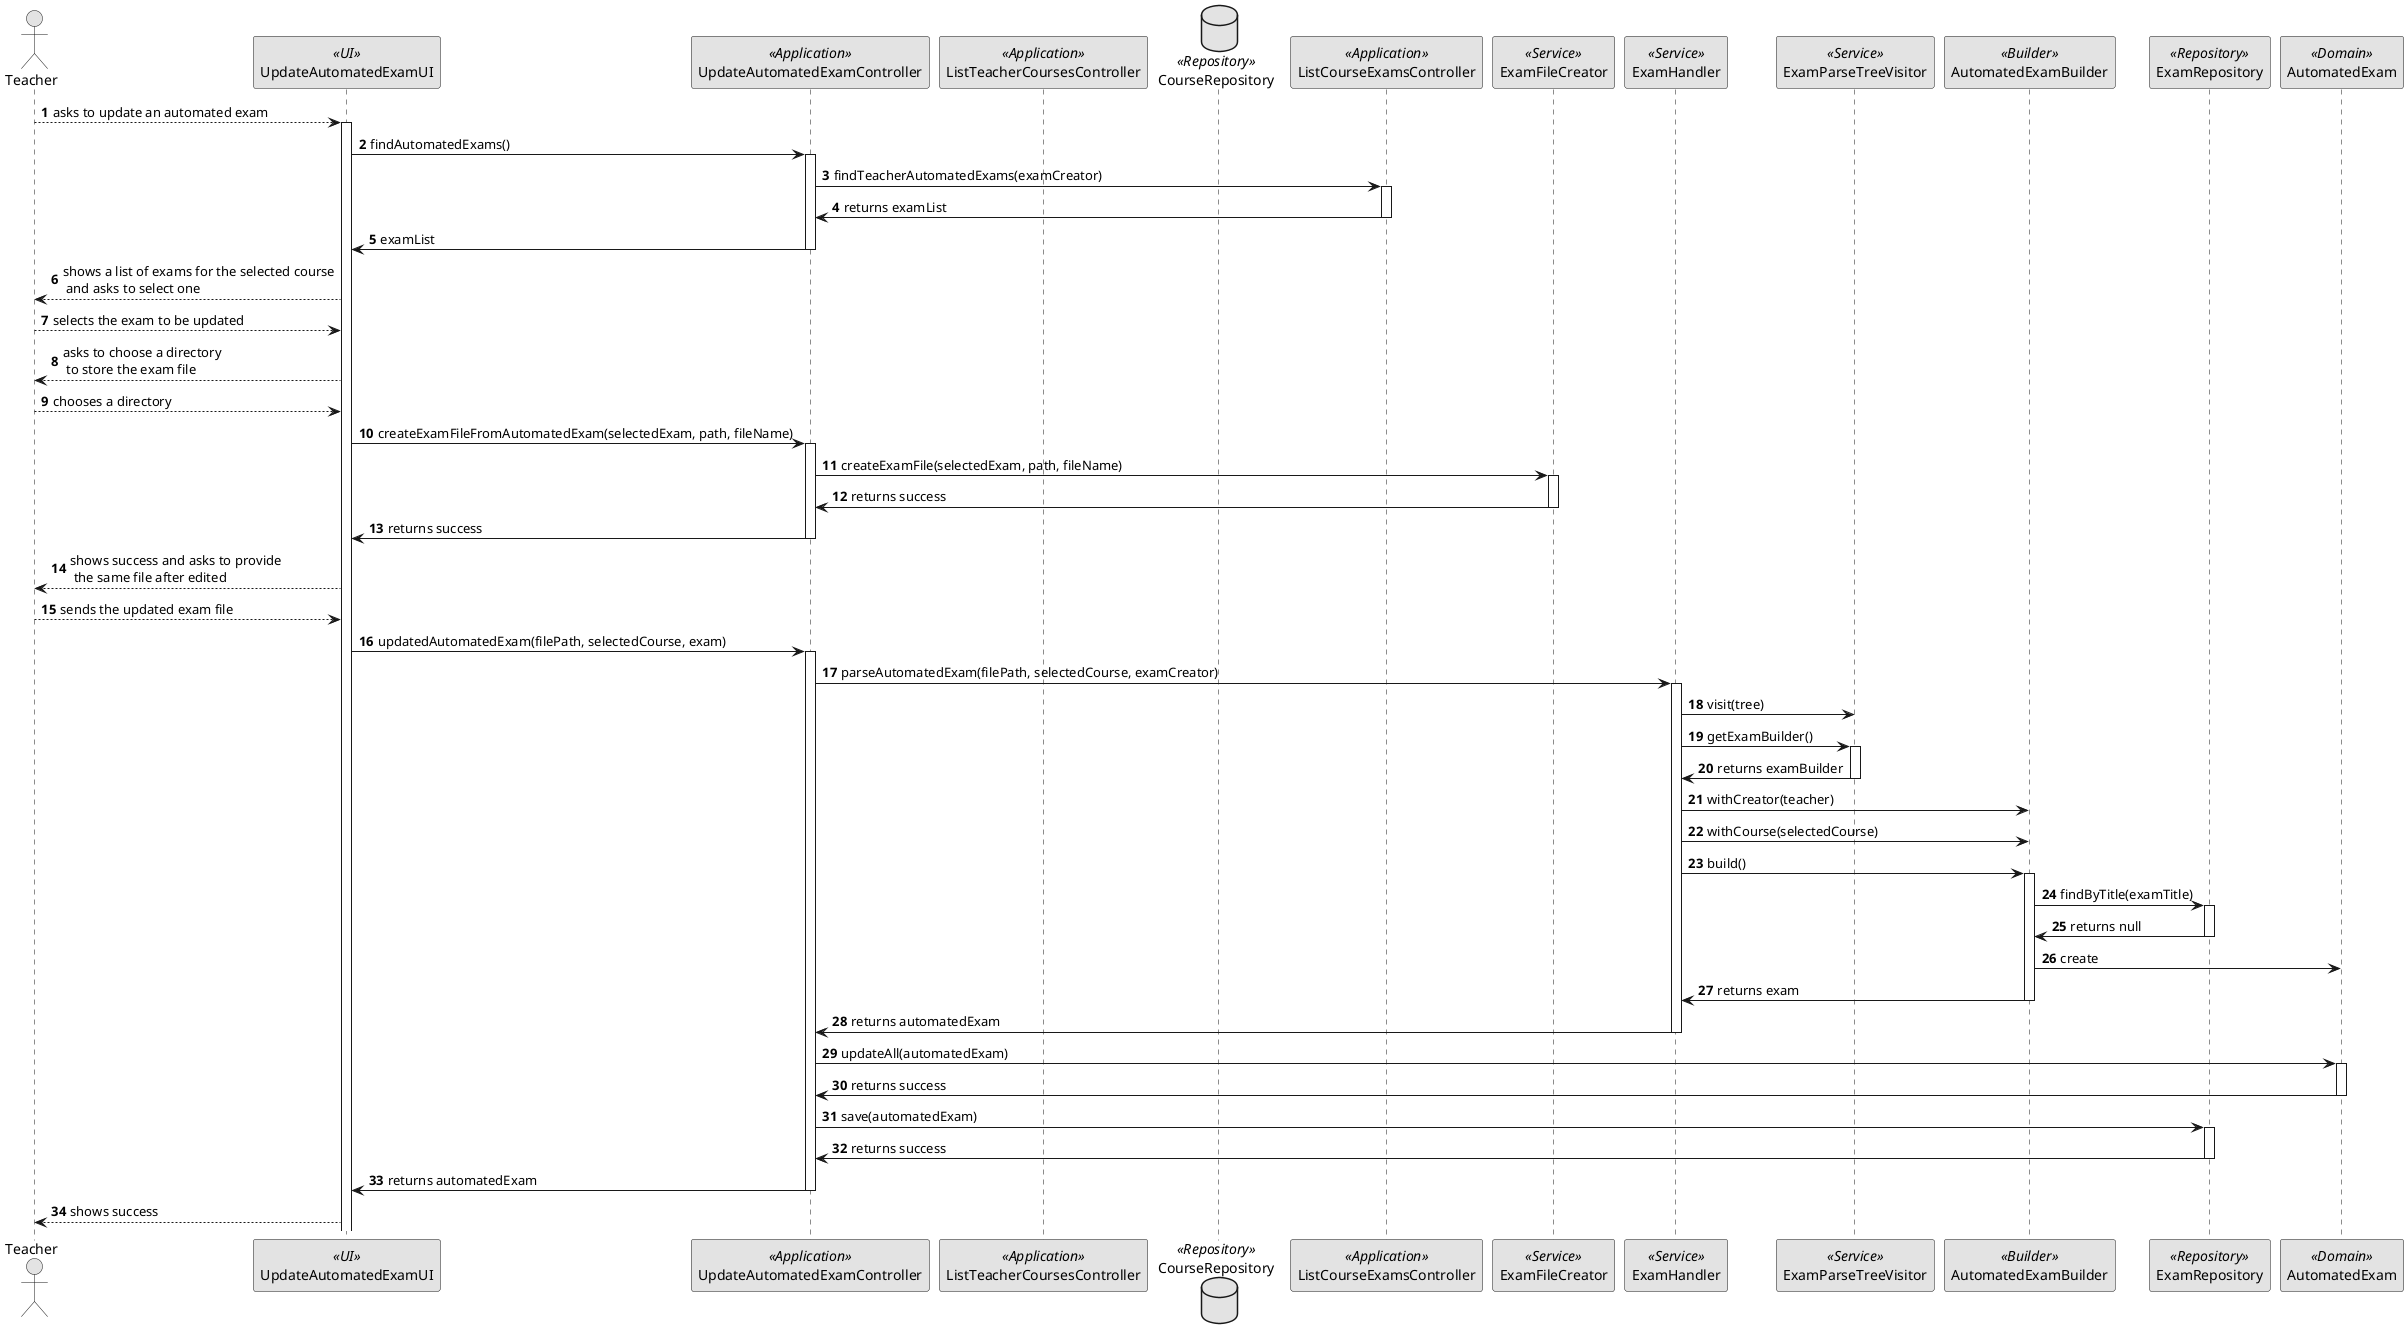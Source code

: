 @startuml

skinparam monochrome true
skinparam packageStyle rect
skinparam defaultFontName FG Virgil
skinparam shadowing false

autonumber
actor Teacher as T
participant "UpdateAutomatedExamUI" as UI <<UI>>
participant "UpdateAutomatedExamController" as EC <<Application>>
participant "ListTeacherCoursesController" as LC <<Application>>
database "CourseRepository" as CR <<Repository>>
participant "ListCourseExamsController" as LCE <<Application>>
participant "ExamFileCreator" as FC  <<Service>>
participant "ExamHandler" as HS <<Service>>
participant "ExamParseTreeVisitor" as PT <<Service>>
participant "AutomatedExamBuilder" as EB <<Builder>>
participant "ExamRepository" as ER <<Repository>>
participant "AutomatedExam" as AE <<Domain>>


T --> UI : asks to update an automated exam
activate UI
UI -> EC : findAutomatedExams()
activate EC
EC -> LCE : findTeacherAutomatedExams(examCreator)
activate LCE
LCE -> EC : returns examList
deactivate LCE
EC -> UI : examList
deactivate EC
UI --> T : shows a list of exams for the selected course\n and asks to select one
T --> UI : selects the exam to be updated
UI --> T : asks to choose a directory\n to store the exam file
T --> UI : chooses a directory
UI -> EC : createExamFileFromAutomatedExam(selectedExam, path, fileName)
activate EC
EC -> FC : createExamFile(selectedExam, path, fileName)
activate FC
FC -> EC : returns success
deactivate FC
EC -> UI : returns success
deactivate EC
UI --> T : shows success and asks to provide\n the same file after edited
T --> UI : sends the updated exam file
UI -> EC : updatedAutomatedExam(filePath, selectedCourse, exam)
activate EC
EC -> HS : parseAutomatedExam(filePath, selectedCourse, examCreator)
activate HS
HS -> PT : visit(tree)
HS -> PT : getExamBuilder()
activate PT
PT -> HS : returns examBuilder
deactivate PT
HS -> EB: withCreator(teacher)
HS -> EB: withCourse(selectedCourse)
HS -> EB : build()
activate EB
EB -> ER : findByTitle(examTitle)
activate ER
ER -> EB : returns null
deactivate ER
EB -> AE : create
EB -> HS : returns exam
deactivate EB
HS -> EC : returns automatedExam
deactivate HS
EC -> AE : updateAll(automatedExam)
activate AE
AE -> EC : returns success
deactivate AE
EC -> ER : save(automatedExam)
activate ER
ER -> EC : returns success
deactivate ER
EC -> UI : returns automatedExam
deactivate EC
UI --> T : shows success
deactivate T

@enduml
